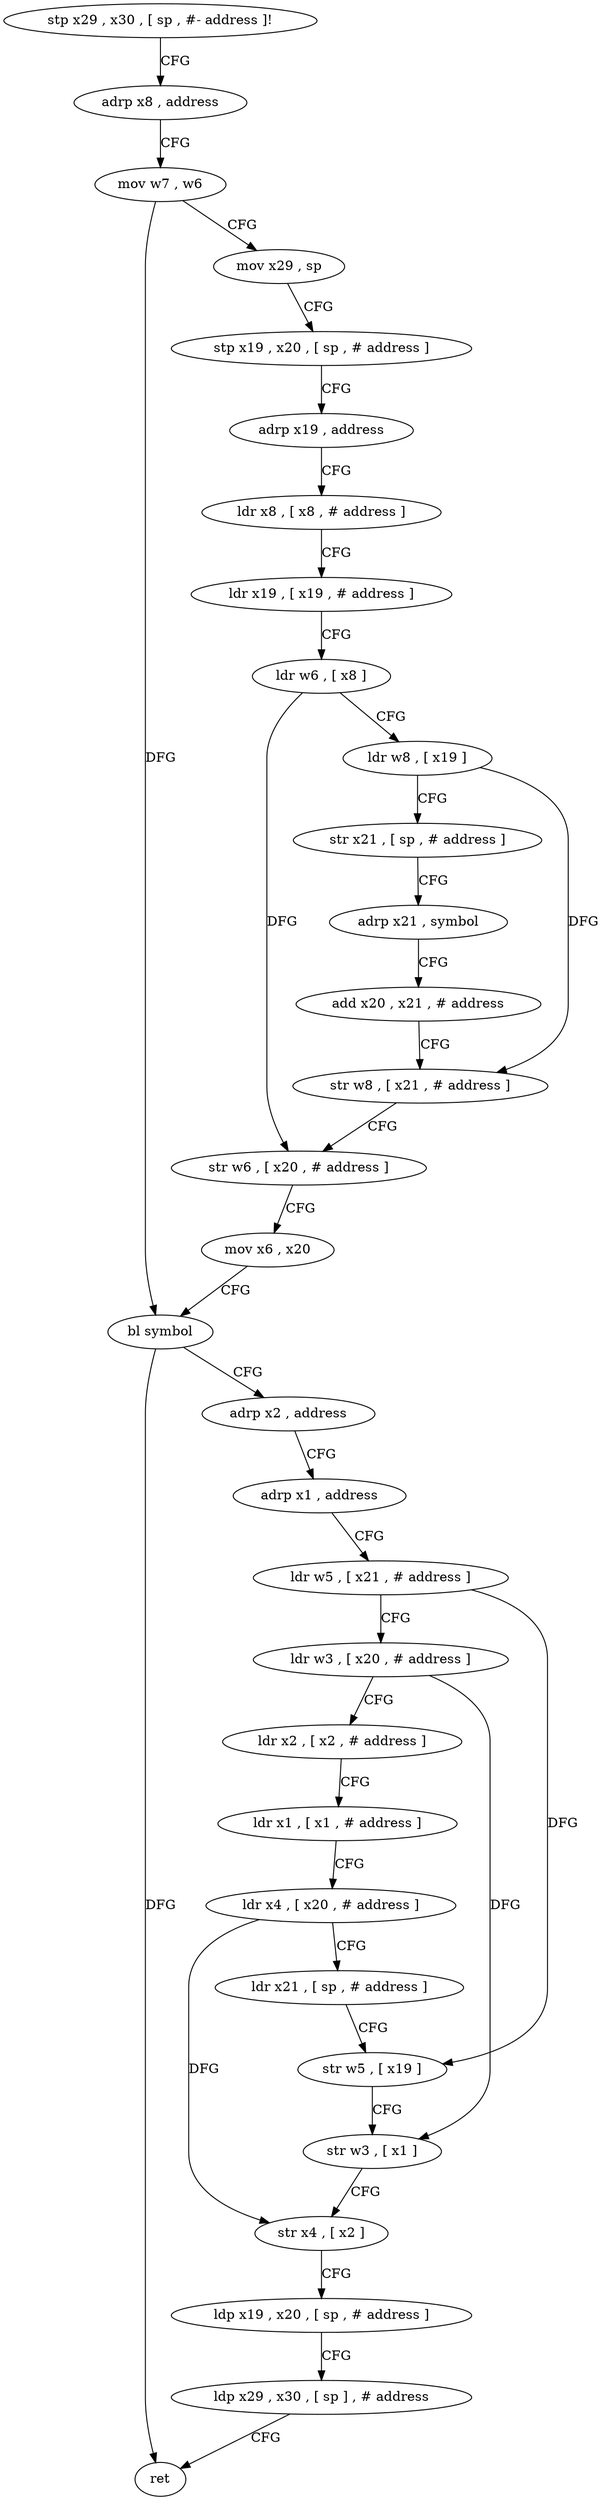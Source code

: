 digraph "func" {
"4223040" [label = "stp x29 , x30 , [ sp , #- address ]!" ]
"4223044" [label = "adrp x8 , address" ]
"4223048" [label = "mov w7 , w6" ]
"4223052" [label = "mov x29 , sp" ]
"4223056" [label = "stp x19 , x20 , [ sp , # address ]" ]
"4223060" [label = "adrp x19 , address" ]
"4223064" [label = "ldr x8 , [ x8 , # address ]" ]
"4223068" [label = "ldr x19 , [ x19 , # address ]" ]
"4223072" [label = "ldr w6 , [ x8 ]" ]
"4223076" [label = "ldr w8 , [ x19 ]" ]
"4223080" [label = "str x21 , [ sp , # address ]" ]
"4223084" [label = "adrp x21 , symbol" ]
"4223088" [label = "add x20 , x21 , # address" ]
"4223092" [label = "str w8 , [ x21 , # address ]" ]
"4223096" [label = "str w6 , [ x20 , # address ]" ]
"4223100" [label = "mov x6 , x20" ]
"4223104" [label = "bl symbol" ]
"4223108" [label = "adrp x2 , address" ]
"4223112" [label = "adrp x1 , address" ]
"4223116" [label = "ldr w5 , [ x21 , # address ]" ]
"4223120" [label = "ldr w3 , [ x20 , # address ]" ]
"4223124" [label = "ldr x2 , [ x2 , # address ]" ]
"4223128" [label = "ldr x1 , [ x1 , # address ]" ]
"4223132" [label = "ldr x4 , [ x20 , # address ]" ]
"4223136" [label = "ldr x21 , [ sp , # address ]" ]
"4223140" [label = "str w5 , [ x19 ]" ]
"4223144" [label = "str w3 , [ x1 ]" ]
"4223148" [label = "str x4 , [ x2 ]" ]
"4223152" [label = "ldp x19 , x20 , [ sp , # address ]" ]
"4223156" [label = "ldp x29 , x30 , [ sp ] , # address" ]
"4223160" [label = "ret" ]
"4223040" -> "4223044" [ label = "CFG" ]
"4223044" -> "4223048" [ label = "CFG" ]
"4223048" -> "4223052" [ label = "CFG" ]
"4223048" -> "4223104" [ label = "DFG" ]
"4223052" -> "4223056" [ label = "CFG" ]
"4223056" -> "4223060" [ label = "CFG" ]
"4223060" -> "4223064" [ label = "CFG" ]
"4223064" -> "4223068" [ label = "CFG" ]
"4223068" -> "4223072" [ label = "CFG" ]
"4223072" -> "4223076" [ label = "CFG" ]
"4223072" -> "4223096" [ label = "DFG" ]
"4223076" -> "4223080" [ label = "CFG" ]
"4223076" -> "4223092" [ label = "DFG" ]
"4223080" -> "4223084" [ label = "CFG" ]
"4223084" -> "4223088" [ label = "CFG" ]
"4223088" -> "4223092" [ label = "CFG" ]
"4223092" -> "4223096" [ label = "CFG" ]
"4223096" -> "4223100" [ label = "CFG" ]
"4223100" -> "4223104" [ label = "CFG" ]
"4223104" -> "4223108" [ label = "CFG" ]
"4223104" -> "4223160" [ label = "DFG" ]
"4223108" -> "4223112" [ label = "CFG" ]
"4223112" -> "4223116" [ label = "CFG" ]
"4223116" -> "4223120" [ label = "CFG" ]
"4223116" -> "4223140" [ label = "DFG" ]
"4223120" -> "4223124" [ label = "CFG" ]
"4223120" -> "4223144" [ label = "DFG" ]
"4223124" -> "4223128" [ label = "CFG" ]
"4223128" -> "4223132" [ label = "CFG" ]
"4223132" -> "4223136" [ label = "CFG" ]
"4223132" -> "4223148" [ label = "DFG" ]
"4223136" -> "4223140" [ label = "CFG" ]
"4223140" -> "4223144" [ label = "CFG" ]
"4223144" -> "4223148" [ label = "CFG" ]
"4223148" -> "4223152" [ label = "CFG" ]
"4223152" -> "4223156" [ label = "CFG" ]
"4223156" -> "4223160" [ label = "CFG" ]
}
